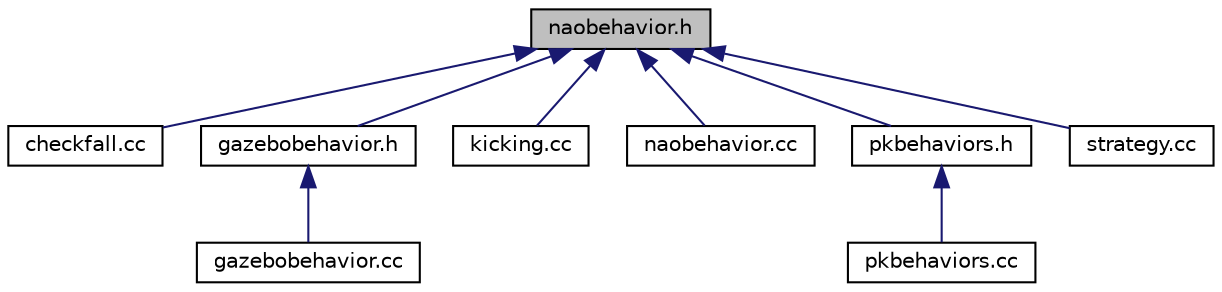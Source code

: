 digraph "naobehavior.h"
{
 // LATEX_PDF_SIZE
  edge [fontname="Helvetica",fontsize="10",labelfontname="Helvetica",labelfontsize="10"];
  node [fontname="Helvetica",fontsize="10",shape=record];
  Node1 [label="naobehavior.h",height=0.2,width=0.4,color="black", fillcolor="grey75", style="filled", fontcolor="black",tooltip=" "];
  Node1 -> Node2 [dir="back",color="midnightblue",fontsize="10",style="solid"];
  Node2 [label="checkfall.cc",height=0.2,width=0.4,color="black", fillcolor="white", style="filled",URL="$checkfall_8cc.html",tooltip=" "];
  Node1 -> Node3 [dir="back",color="midnightblue",fontsize="10",style="solid"];
  Node3 [label="gazebobehavior.h",height=0.2,width=0.4,color="black", fillcolor="white", style="filled",URL="$gazebobehavior_8h.html",tooltip=" "];
  Node3 -> Node4 [dir="back",color="midnightblue",fontsize="10",style="solid"];
  Node4 [label="gazebobehavior.cc",height=0.2,width=0.4,color="black", fillcolor="white", style="filled",URL="$gazebobehavior_8cc.html",tooltip=" "];
  Node1 -> Node5 [dir="back",color="midnightblue",fontsize="10",style="solid"];
  Node5 [label="kicking.cc",height=0.2,width=0.4,color="black", fillcolor="white", style="filled",URL="$kicking_8cc.html",tooltip=" "];
  Node1 -> Node6 [dir="back",color="midnightblue",fontsize="10",style="solid"];
  Node6 [label="naobehavior.cc",height=0.2,width=0.4,color="black", fillcolor="white", style="filled",URL="$naobehavior_8cc.html",tooltip=" "];
  Node1 -> Node7 [dir="back",color="midnightblue",fontsize="10",style="solid"];
  Node7 [label="pkbehaviors.h",height=0.2,width=0.4,color="black", fillcolor="white", style="filled",URL="$pkbehaviors_8h.html",tooltip=" "];
  Node7 -> Node8 [dir="back",color="midnightblue",fontsize="10",style="solid"];
  Node8 [label="pkbehaviors.cc",height=0.2,width=0.4,color="black", fillcolor="white", style="filled",URL="$pkbehaviors_8cc.html",tooltip=" "];
  Node1 -> Node9 [dir="back",color="midnightblue",fontsize="10",style="solid"];
  Node9 [label="strategy.cc",height=0.2,width=0.4,color="black", fillcolor="white", style="filled",URL="$strategy_8cc.html",tooltip=" "];
}
